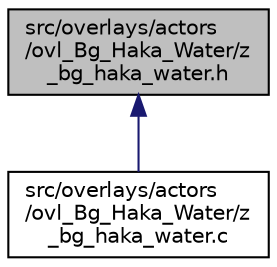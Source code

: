 digraph "src/overlays/actors/ovl_Bg_Haka_Water/z_bg_haka_water.h"
{
 // LATEX_PDF_SIZE
  edge [fontname="Helvetica",fontsize="10",labelfontname="Helvetica",labelfontsize="10"];
  node [fontname="Helvetica",fontsize="10",shape=record];
  Node1 [label="src/overlays/actors\l/ovl_Bg_Haka_Water/z\l_bg_haka_water.h",height=0.2,width=0.4,color="black", fillcolor="grey75", style="filled", fontcolor="black",tooltip=" "];
  Node1 -> Node2 [dir="back",color="midnightblue",fontsize="10",style="solid",fontname="Helvetica"];
  Node2 [label="src/overlays/actors\l/ovl_Bg_Haka_Water/z\l_bg_haka_water.c",height=0.2,width=0.4,color="black", fillcolor="white", style="filled",URL="$d5/d9e/z__bg__haka__water_8c.html",tooltip=" "];
}
